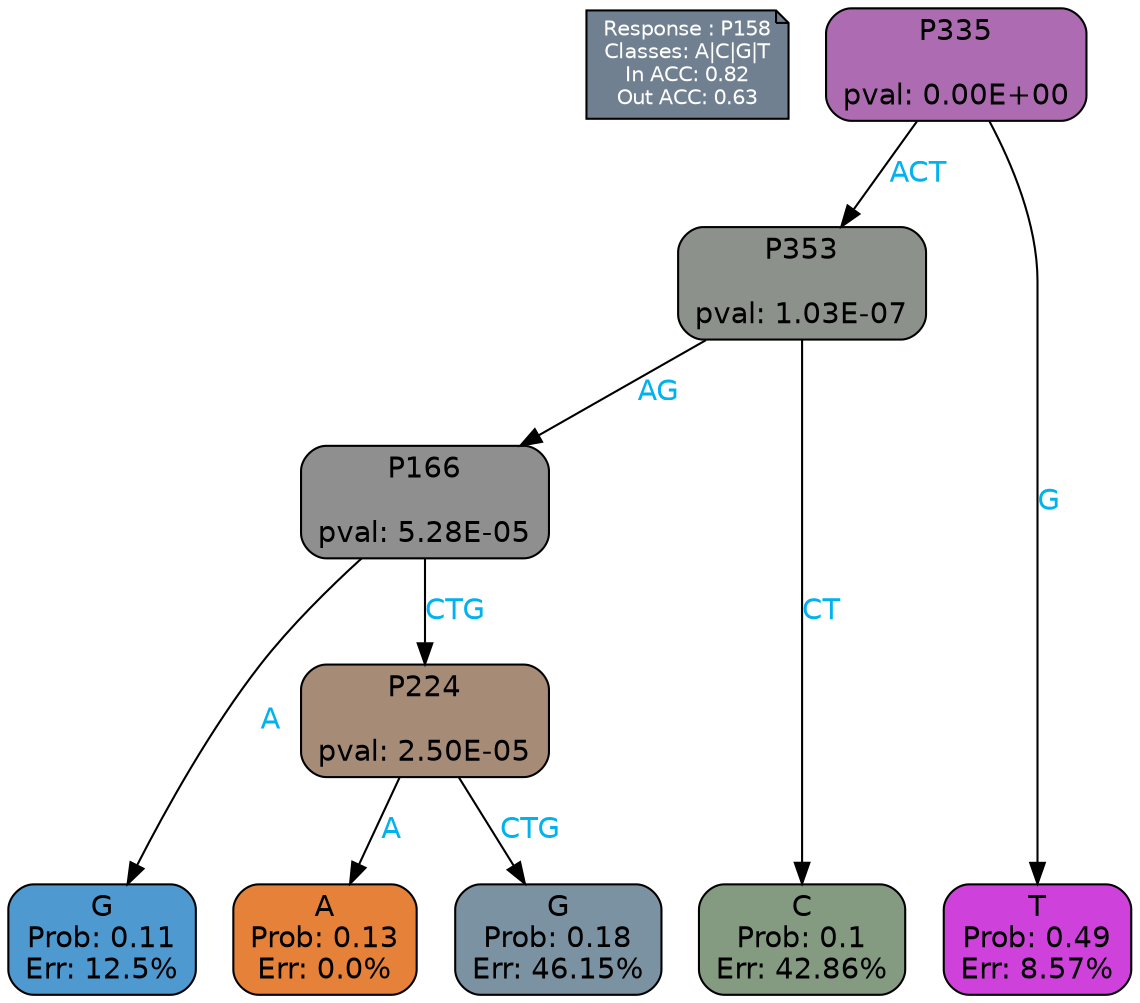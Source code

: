 digraph Tree {
node [shape=box, style="filled, rounded", color="black", fontname=helvetica] ;
graph [ranksep=equally, splines=polylines, bgcolor=transparent, dpi=600] ;
edge [fontname=helvetica] ;
LEGEND [label="Response : P158
Classes: A|C|G|T
In ACC: 0.82
Out ACC: 0.63
",shape=note,align=left,style=filled,fillcolor="slategray",fontcolor="white",fontsize=10];1 [label="P335

pval: 0.00E+00", fillcolor="#ad6bb2"] ;
2 [label="P353

pval: 1.03E-07", fillcolor="#8d918c"] ;
3 [label="P166

pval: 5.28E-05", fillcolor="#8f8f8f"] ;
4 [label="G
Prob: 0.11
Err: 12.5%", fillcolor="#4e99cf"] ;
5 [label="P224

pval: 2.50E-05", fillcolor="#a68b77"] ;
6 [label="A
Prob: 0.13
Err: 0.0%", fillcolor="#e58139"] ;
7 [label="G
Prob: 0.18
Err: 46.15%", fillcolor="#7b92a2"] ;
8 [label="C
Prob: 0.1
Err: 42.86%", fillcolor="#849b82"] ;
9 [label="T
Prob: 0.49
Err: 8.57%", fillcolor="#ce42db"] ;
1 -> 9 [label="G",fontcolor=deepskyblue2] ;
1 -> 2 [label="ACT",fontcolor=deepskyblue2] ;
2 -> 8 [label="CT",fontcolor=deepskyblue2] ;
2 -> 3 [label="AG",fontcolor=deepskyblue2] ;
3 -> 4 [label="A",fontcolor=deepskyblue2] ;
3 -> 5 [label="CTG",fontcolor=deepskyblue2] ;
5 -> 6 [label="A",fontcolor=deepskyblue2] ;
5 -> 7 [label="CTG",fontcolor=deepskyblue2] ;
{rank = same; 4;6;7;8;9;}{rank = same; LEGEND;1;}}